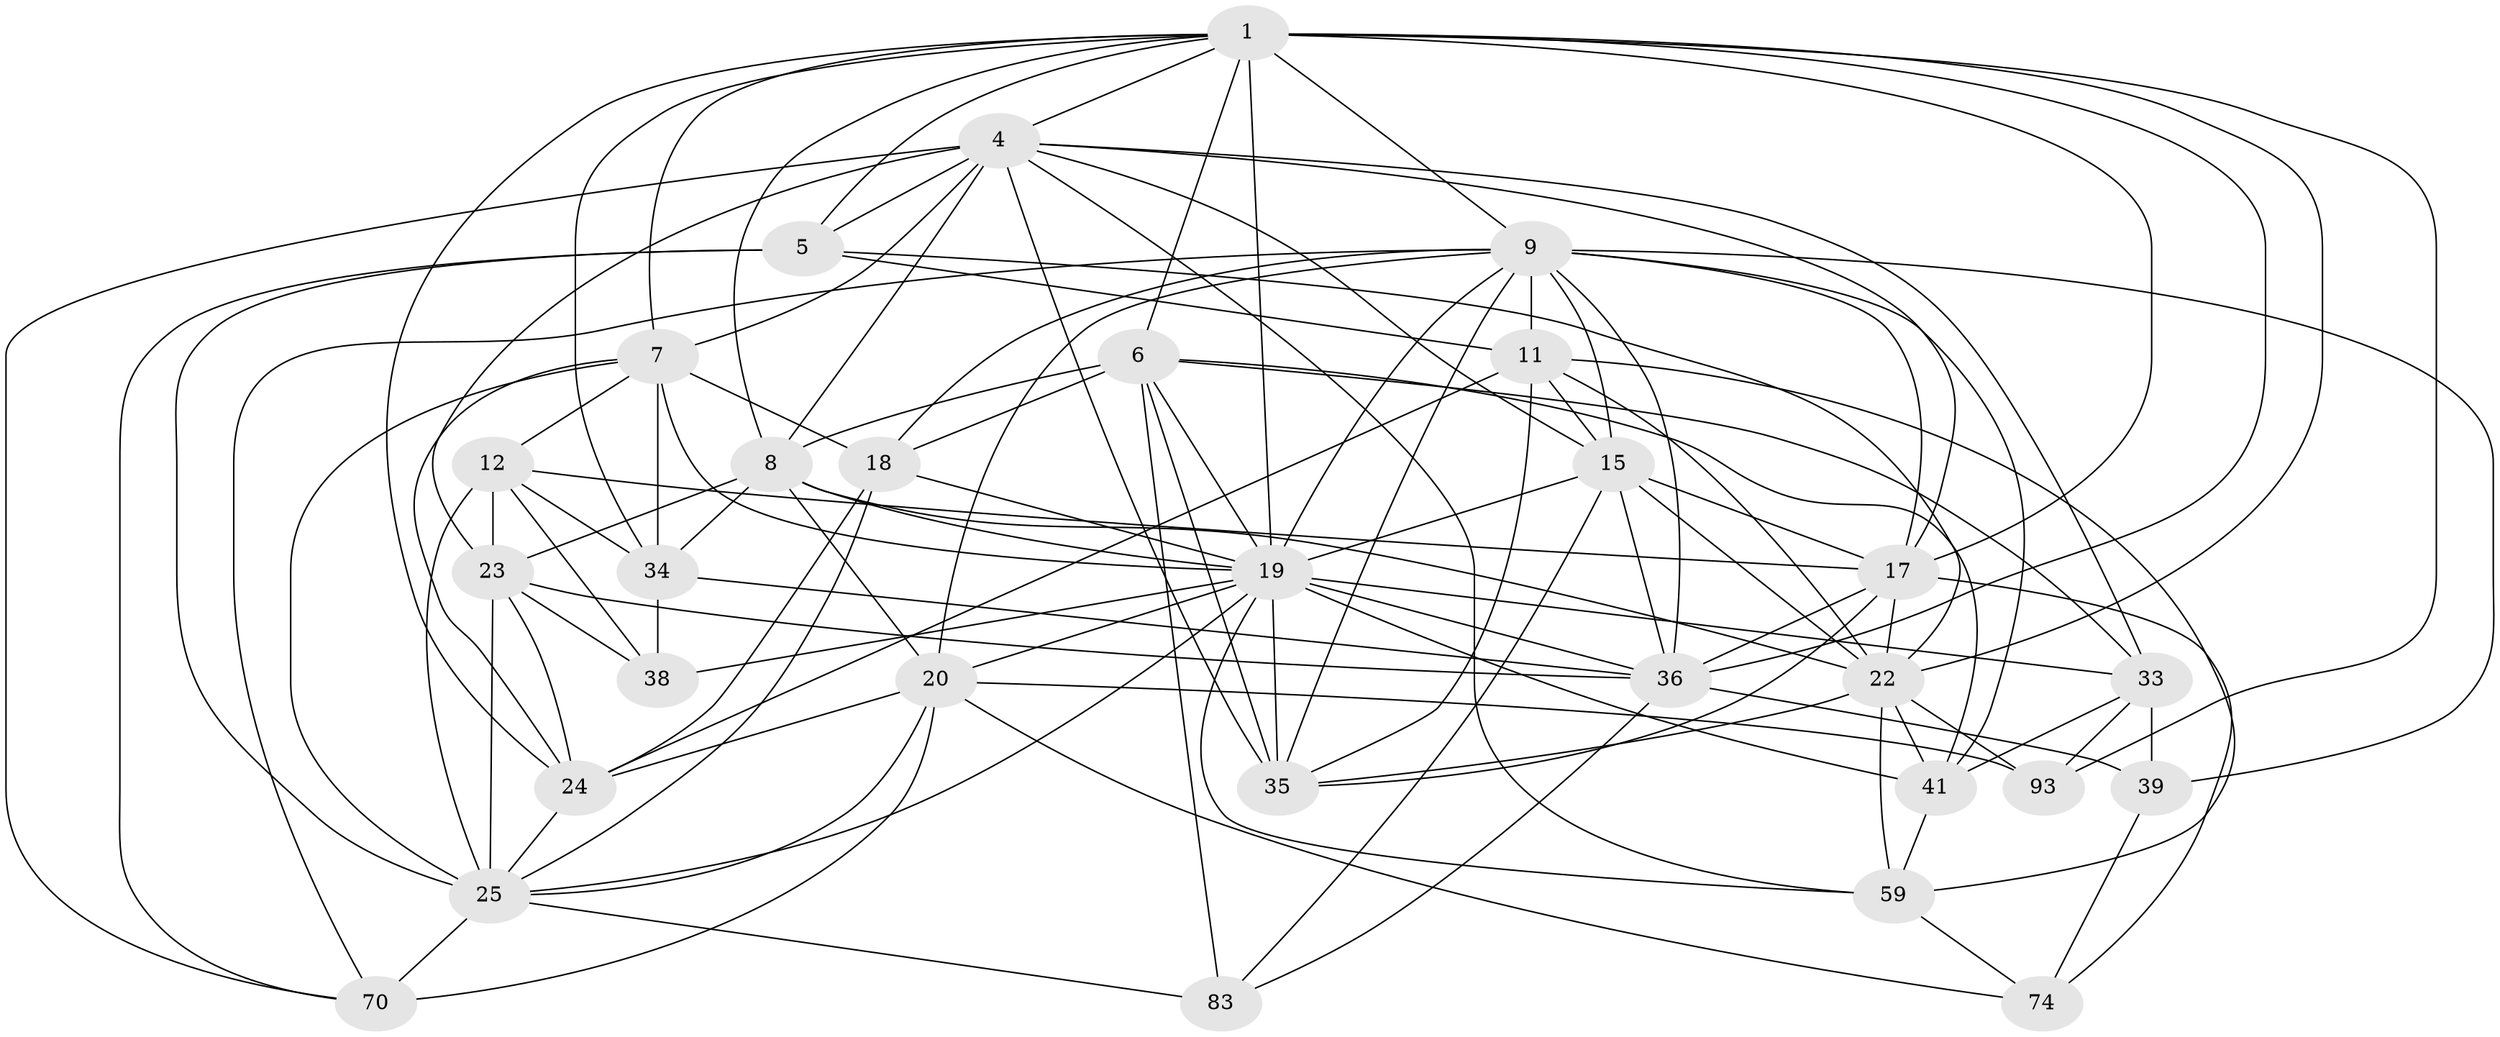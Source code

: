 // original degree distribution, {4: 1.0}
// Generated by graph-tools (version 1.1) at 2025/20/03/04/25 18:20:59]
// undirected, 30 vertices, 112 edges
graph export_dot {
graph [start="1"]
  node [color=gray90,style=filled];
  1 [super="+2+13+42"];
  4 [super="+10"];
  5 [super="+58"];
  6 [super="+78+26+56"];
  7 [super="+72+63+55+57"];
  8 [super="+21"];
  9 [super="+16+48+14"];
  11 [super="+31"];
  12 [super="+30"];
  15 [super="+97+54"];
  17 [super="+92+85+44"];
  18 [super="+61"];
  19 [super="+75+27+49"];
  20 [super="+81+89+82"];
  22 [super="+87+88+79"];
  23 [super="+32+67"];
  24 [super="+29+84"];
  25 [super="+73+50+76"];
  33 [super="+95"];
  34 [super="+94"];
  35 [super="+46+53+51"];
  36 [super="+91+40"];
  38;
  39;
  41 [super="+64"];
  59 [super="+77"];
  70 [super="+71"];
  74;
  83;
  93;
  1 -- 36;
  1 -- 34;
  1 -- 5;
  1 -- 93;
  1 -- 19 [weight=2];
  1 -- 22;
  1 -- 8;
  1 -- 24;
  1 -- 17;
  1 -- 4;
  1 -- 6;
  1 -- 7;
  1 -- 9;
  4 -- 33;
  4 -- 70;
  4 -- 17 [weight=2];
  4 -- 35 [weight=3];
  4 -- 5;
  4 -- 7;
  4 -- 8;
  4 -- 15;
  4 -- 23;
  4 -- 59;
  5 -- 70;
  5 -- 11;
  5 -- 22;
  5 -- 25;
  6 -- 83;
  6 -- 8;
  6 -- 33;
  6 -- 18;
  6 -- 35;
  6 -- 19;
  6 -- 41;
  7 -- 24;
  7 -- 12;
  7 -- 34;
  7 -- 25;
  7 -- 18;
  7 -- 19;
  8 -- 22;
  8 -- 34;
  8 -- 19;
  8 -- 23;
  8 -- 20;
  9 -- 70;
  9 -- 41;
  9 -- 19;
  9 -- 35;
  9 -- 15 [weight=3];
  9 -- 39;
  9 -- 11 [weight=2];
  9 -- 18;
  9 -- 20 [weight=2];
  9 -- 36;
  9 -- 17;
  11 -- 24;
  11 -- 35;
  11 -- 59;
  11 -- 15;
  11 -- 22;
  12 -- 38;
  12 -- 25;
  12 -- 17;
  12 -- 34;
  12 -- 23;
  15 -- 22;
  15 -- 36 [weight=2];
  15 -- 19 [weight=2];
  15 -- 17;
  15 -- 83;
  17 -- 74;
  17 -- 36;
  17 -- 35;
  17 -- 22;
  18 -- 25;
  18 -- 24;
  18 -- 19;
  19 -- 25;
  19 -- 38;
  19 -- 33;
  19 -- 59;
  19 -- 35 [weight=2];
  19 -- 36;
  19 -- 41;
  19 -- 20;
  20 -- 74;
  20 -- 24;
  20 -- 70 [weight=2];
  20 -- 93;
  20 -- 25;
  22 -- 59;
  22 -- 93;
  22 -- 41;
  22 -- 35;
  23 -- 38;
  23 -- 36;
  23 -- 24 [weight=2];
  23 -- 25;
  24 -- 25;
  25 -- 83;
  25 -- 70;
  33 -- 39;
  33 -- 93;
  33 -- 41;
  34 -- 38;
  34 -- 36;
  36 -- 83;
  36 -- 39;
  39 -- 74;
  41 -- 59;
  59 -- 74;
}
